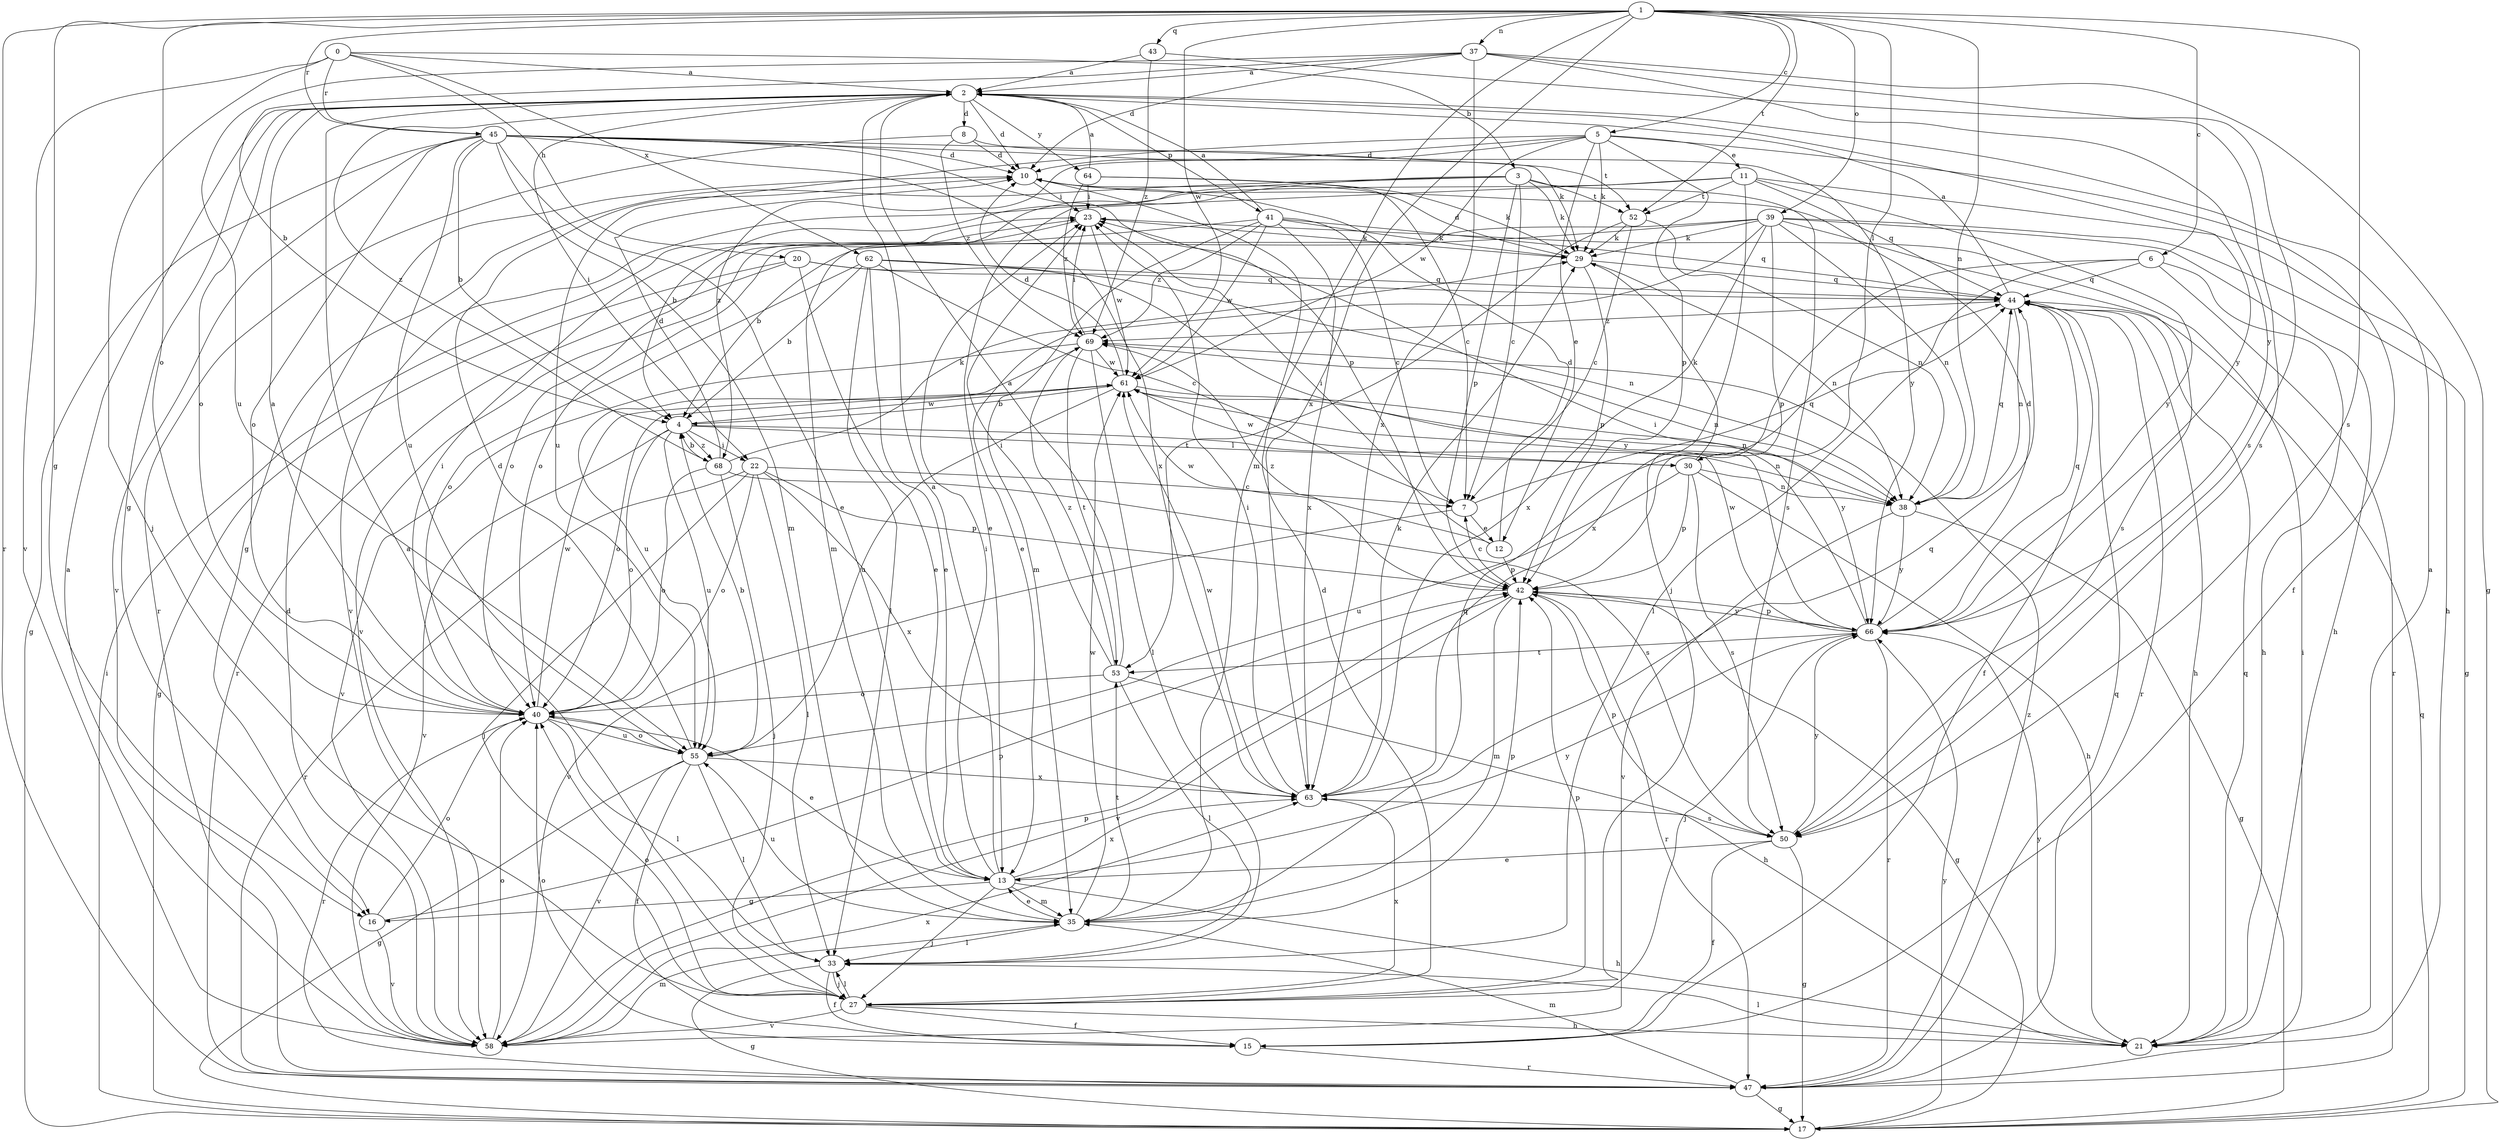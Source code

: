 strict digraph  {
0;
1;
2;
3;
4;
5;
6;
7;
8;
10;
11;
12;
13;
15;
16;
17;
20;
21;
22;
23;
27;
29;
30;
33;
35;
37;
38;
39;
40;
41;
42;
43;
44;
45;
47;
50;
52;
53;
55;
58;
61;
62;
63;
64;
66;
68;
69;
0 -> 2  [label=a];
0 -> 3  [label=b];
0 -> 20  [label=h];
0 -> 27  [label=j];
0 -> 45  [label=r];
0 -> 58  [label=v];
0 -> 62  [label=x];
1 -> 5  [label=c];
1 -> 6  [label=c];
1 -> 16  [label=g];
1 -> 30  [label=l];
1 -> 35  [label=m];
1 -> 37  [label=n];
1 -> 38  [label=n];
1 -> 39  [label=o];
1 -> 40  [label=o];
1 -> 43  [label=q];
1 -> 45  [label=r];
1 -> 47  [label=r];
1 -> 50  [label=s];
1 -> 52  [label=t];
1 -> 61  [label=w];
1 -> 63  [label=x];
2 -> 8  [label=d];
2 -> 10  [label=d];
2 -> 16  [label=g];
2 -> 22  [label=i];
2 -> 40  [label=o];
2 -> 41  [label=p];
2 -> 64  [label=y];
2 -> 66  [label=y];
2 -> 68  [label=z];
3 -> 4  [label=b];
3 -> 7  [label=c];
3 -> 16  [label=g];
3 -> 29  [label=k];
3 -> 35  [label=m];
3 -> 42  [label=p];
3 -> 50  [label=s];
3 -> 52  [label=t];
4 -> 22  [label=i];
4 -> 30  [label=l];
4 -> 38  [label=n];
4 -> 40  [label=o];
4 -> 55  [label=u];
4 -> 58  [label=v];
4 -> 61  [label=w];
4 -> 68  [label=z];
5 -> 10  [label=d];
5 -> 11  [label=e];
5 -> 12  [label=e];
5 -> 15  [label=f];
5 -> 29  [label=k];
5 -> 42  [label=p];
5 -> 55  [label=u];
5 -> 61  [label=w];
5 -> 68  [label=z];
6 -> 21  [label=h];
6 -> 33  [label=l];
6 -> 44  [label=q];
6 -> 47  [label=r];
6 -> 63  [label=x];
7 -> 12  [label=e];
7 -> 44  [label=q];
7 -> 58  [label=v];
8 -> 10  [label=d];
8 -> 47  [label=r];
8 -> 52  [label=t];
8 -> 69  [label=z];
10 -> 23  [label=i];
11 -> 13  [label=e];
11 -> 21  [label=h];
11 -> 27  [label=j];
11 -> 44  [label=q];
11 -> 52  [label=t];
11 -> 58  [label=v];
11 -> 66  [label=y];
12 -> 10  [label=d];
12 -> 23  [label=i];
12 -> 42  [label=p];
12 -> 61  [label=w];
13 -> 2  [label=a];
13 -> 16  [label=g];
13 -> 21  [label=h];
13 -> 23  [label=i];
13 -> 27  [label=j];
13 -> 35  [label=m];
13 -> 63  [label=x];
13 -> 66  [label=y];
15 -> 40  [label=o];
15 -> 47  [label=r];
16 -> 40  [label=o];
16 -> 42  [label=p];
16 -> 58  [label=v];
17 -> 23  [label=i];
17 -> 44  [label=q];
17 -> 66  [label=y];
20 -> 13  [label=e];
20 -> 17  [label=g];
20 -> 44  [label=q];
20 -> 47  [label=r];
20 -> 66  [label=y];
21 -> 2  [label=a];
21 -> 33  [label=l];
21 -> 44  [label=q];
21 -> 66  [label=y];
22 -> 7  [label=c];
22 -> 27  [label=j];
22 -> 33  [label=l];
22 -> 40  [label=o];
22 -> 42  [label=p];
22 -> 47  [label=r];
22 -> 63  [label=x];
23 -> 29  [label=k];
23 -> 40  [label=o];
23 -> 61  [label=w];
27 -> 2  [label=a];
27 -> 10  [label=d];
27 -> 15  [label=f];
27 -> 21  [label=h];
27 -> 33  [label=l];
27 -> 40  [label=o];
27 -> 42  [label=p];
27 -> 58  [label=v];
27 -> 63  [label=x];
29 -> 10  [label=d];
29 -> 38  [label=n];
29 -> 42  [label=p];
29 -> 44  [label=q];
30 -> 21  [label=h];
30 -> 29  [label=k];
30 -> 38  [label=n];
30 -> 42  [label=p];
30 -> 50  [label=s];
30 -> 55  [label=u];
30 -> 61  [label=w];
33 -> 15  [label=f];
33 -> 17  [label=g];
33 -> 27  [label=j];
35 -> 13  [label=e];
35 -> 33  [label=l];
35 -> 42  [label=p];
35 -> 44  [label=q];
35 -> 53  [label=t];
35 -> 55  [label=u];
35 -> 61  [label=w];
37 -> 2  [label=a];
37 -> 4  [label=b];
37 -> 10  [label=d];
37 -> 17  [label=g];
37 -> 50  [label=s];
37 -> 55  [label=u];
37 -> 63  [label=x];
37 -> 66  [label=y];
38 -> 17  [label=g];
38 -> 44  [label=q];
38 -> 58  [label=v];
38 -> 66  [label=y];
39 -> 4  [label=b];
39 -> 13  [label=e];
39 -> 17  [label=g];
39 -> 21  [label=h];
39 -> 29  [label=k];
39 -> 38  [label=n];
39 -> 40  [label=o];
39 -> 42  [label=p];
39 -> 50  [label=s];
39 -> 63  [label=x];
40 -> 2  [label=a];
40 -> 13  [label=e];
40 -> 23  [label=i];
40 -> 33  [label=l];
40 -> 47  [label=r];
40 -> 55  [label=u];
40 -> 61  [label=w];
41 -> 2  [label=a];
41 -> 7  [label=c];
41 -> 29  [label=k];
41 -> 35  [label=m];
41 -> 44  [label=q];
41 -> 58  [label=v];
41 -> 61  [label=w];
41 -> 63  [label=x];
41 -> 69  [label=z];
42 -> 7  [label=c];
42 -> 17  [label=g];
42 -> 35  [label=m];
42 -> 47  [label=r];
42 -> 58  [label=v];
42 -> 66  [label=y];
42 -> 69  [label=z];
43 -> 2  [label=a];
43 -> 50  [label=s];
43 -> 69  [label=z];
44 -> 2  [label=a];
44 -> 15  [label=f];
44 -> 21  [label=h];
44 -> 38  [label=n];
44 -> 47  [label=r];
44 -> 69  [label=z];
45 -> 4  [label=b];
45 -> 10  [label=d];
45 -> 13  [label=e];
45 -> 17  [label=g];
45 -> 29  [label=k];
45 -> 35  [label=m];
45 -> 40  [label=o];
45 -> 42  [label=p];
45 -> 55  [label=u];
45 -> 58  [label=v];
45 -> 63  [label=x];
45 -> 66  [label=y];
47 -> 17  [label=g];
47 -> 23  [label=i];
47 -> 35  [label=m];
47 -> 44  [label=q];
47 -> 69  [label=z];
50 -> 13  [label=e];
50 -> 15  [label=f];
50 -> 17  [label=g];
50 -> 42  [label=p];
50 -> 66  [label=y];
52 -> 7  [label=c];
52 -> 29  [label=k];
52 -> 38  [label=n];
52 -> 53  [label=t];
53 -> 2  [label=a];
53 -> 21  [label=h];
53 -> 23  [label=i];
53 -> 33  [label=l];
53 -> 40  [label=o];
53 -> 69  [label=z];
55 -> 4  [label=b];
55 -> 10  [label=d];
55 -> 15  [label=f];
55 -> 17  [label=g];
55 -> 33  [label=l];
55 -> 40  [label=o];
55 -> 58  [label=v];
55 -> 63  [label=x];
58 -> 2  [label=a];
58 -> 10  [label=d];
58 -> 35  [label=m];
58 -> 40  [label=o];
58 -> 42  [label=p];
58 -> 63  [label=x];
61 -> 4  [label=b];
61 -> 10  [label=d];
61 -> 38  [label=n];
61 -> 40  [label=o];
61 -> 55  [label=u];
61 -> 66  [label=y];
62 -> 4  [label=b];
62 -> 7  [label=c];
62 -> 13  [label=e];
62 -> 33  [label=l];
62 -> 38  [label=n];
62 -> 40  [label=o];
62 -> 44  [label=q];
63 -> 23  [label=i];
63 -> 29  [label=k];
63 -> 44  [label=q];
63 -> 50  [label=s];
63 -> 61  [label=w];
64 -> 2  [label=a];
64 -> 7  [label=c];
64 -> 23  [label=i];
64 -> 29  [label=k];
64 -> 69  [label=z];
66 -> 10  [label=d];
66 -> 23  [label=i];
66 -> 27  [label=j];
66 -> 42  [label=p];
66 -> 44  [label=q];
66 -> 47  [label=r];
66 -> 53  [label=t];
66 -> 61  [label=w];
68 -> 4  [label=b];
68 -> 10  [label=d];
68 -> 27  [label=j];
68 -> 29  [label=k];
68 -> 40  [label=o];
68 -> 50  [label=s];
69 -> 23  [label=i];
69 -> 33  [label=l];
69 -> 38  [label=n];
69 -> 53  [label=t];
69 -> 55  [label=u];
69 -> 58  [label=v];
69 -> 61  [label=w];
}
